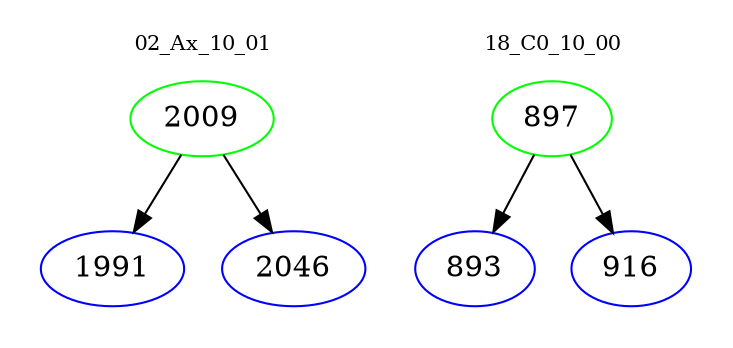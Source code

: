 digraph{
subgraph cluster_0 {
color = white
label = "02_Ax_10_01";
fontsize=10;
T0_2009 [label="2009", color="green"]
T0_2009 -> T0_1991 [color="black"]
T0_1991 [label="1991", color="blue"]
T0_2009 -> T0_2046 [color="black"]
T0_2046 [label="2046", color="blue"]
}
subgraph cluster_1 {
color = white
label = "18_C0_10_00";
fontsize=10;
T1_897 [label="897", color="green"]
T1_897 -> T1_893 [color="black"]
T1_893 [label="893", color="blue"]
T1_897 -> T1_916 [color="black"]
T1_916 [label="916", color="blue"]
}
}

